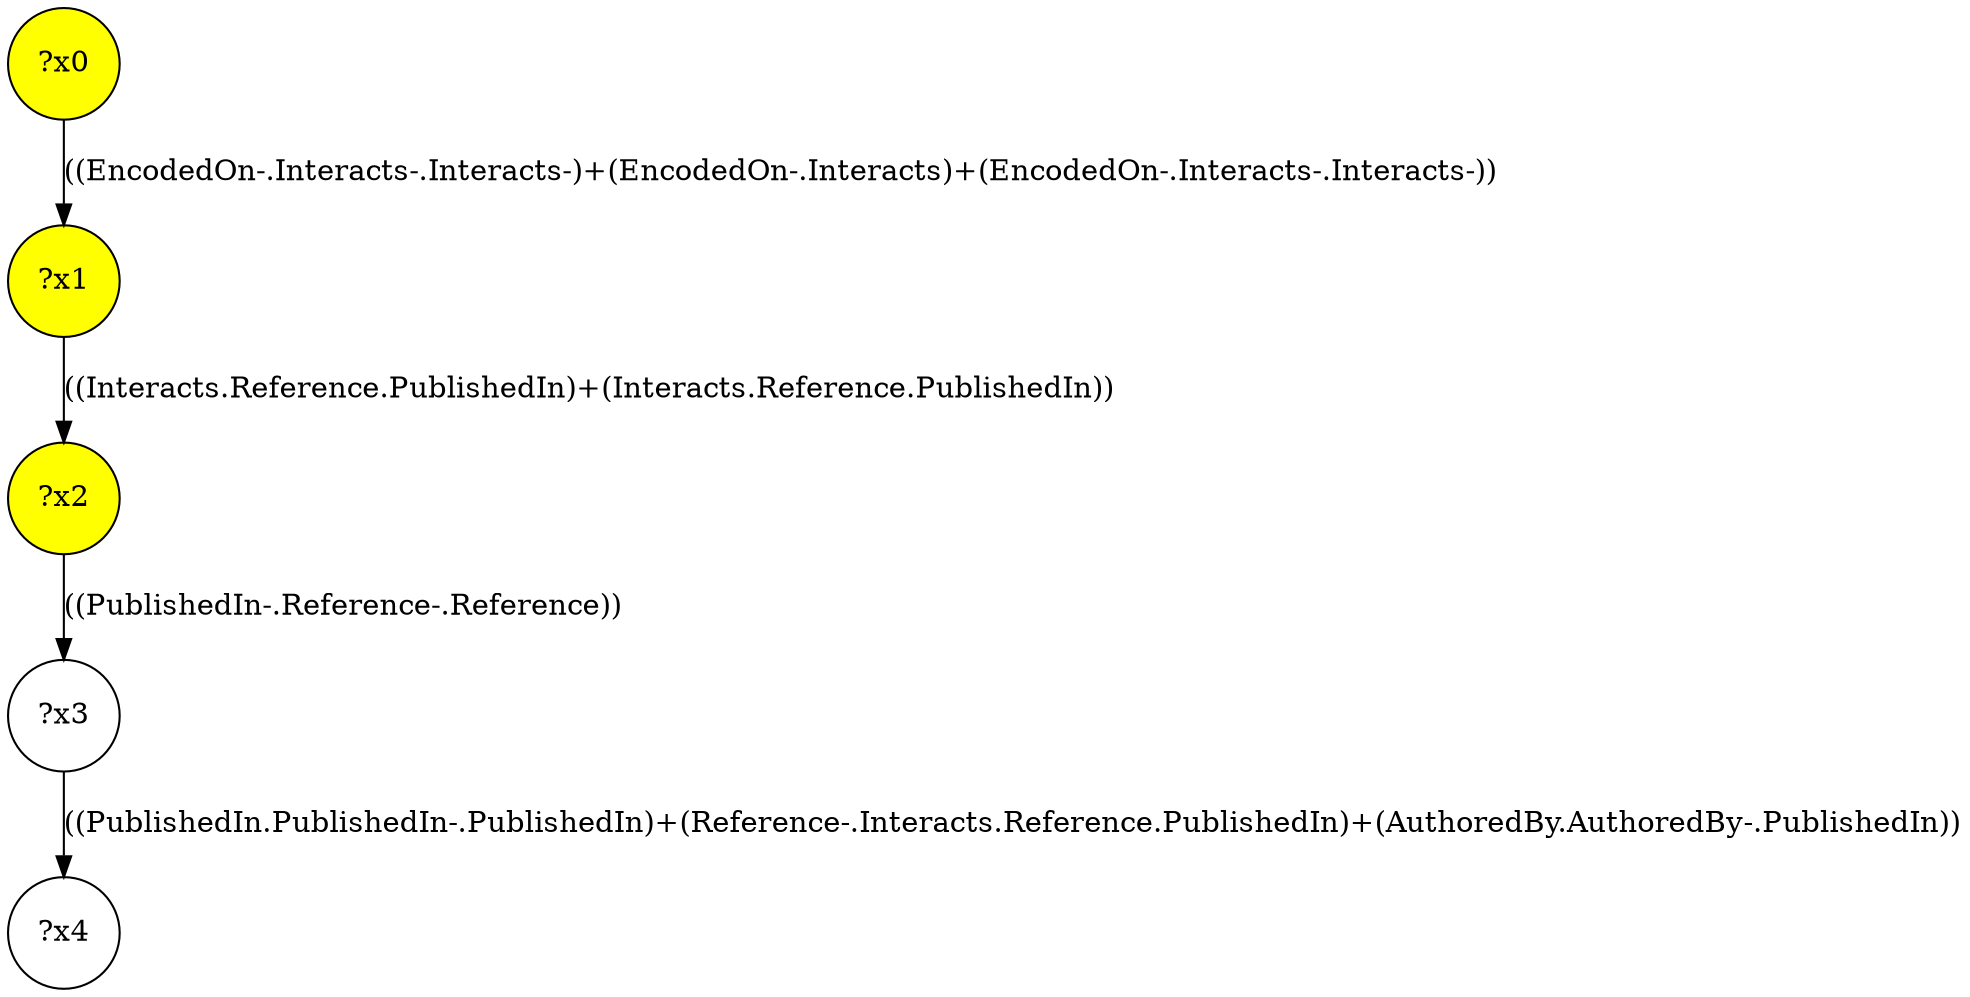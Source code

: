 digraph g {
	x1 [fillcolor="yellow", style="filled," shape=circle, label="?x1"];
	x0 [fillcolor="yellow", style="filled," shape=circle, label="?x0"];
	x2 [fillcolor="yellow", style="filled," shape=circle, label="?x2"];
	x0 -> x1 [label="((EncodedOn-.Interacts-.Interacts-)+(EncodedOn-.Interacts)+(EncodedOn-.Interacts-.Interacts-))"];
	x1 -> x2 [label="((Interacts.Reference.PublishedIn)+(Interacts.Reference.PublishedIn))"];
	x3 [shape=circle, label="?x3"];
	x2 -> x3 [label="((PublishedIn-.Reference-.Reference))"];
	x4 [shape=circle, label="?x4"];
	x3 -> x4 [label="((PublishedIn.PublishedIn-.PublishedIn)+(Reference-.Interacts.Reference.PublishedIn)+(AuthoredBy.AuthoredBy-.PublishedIn))"];
}

